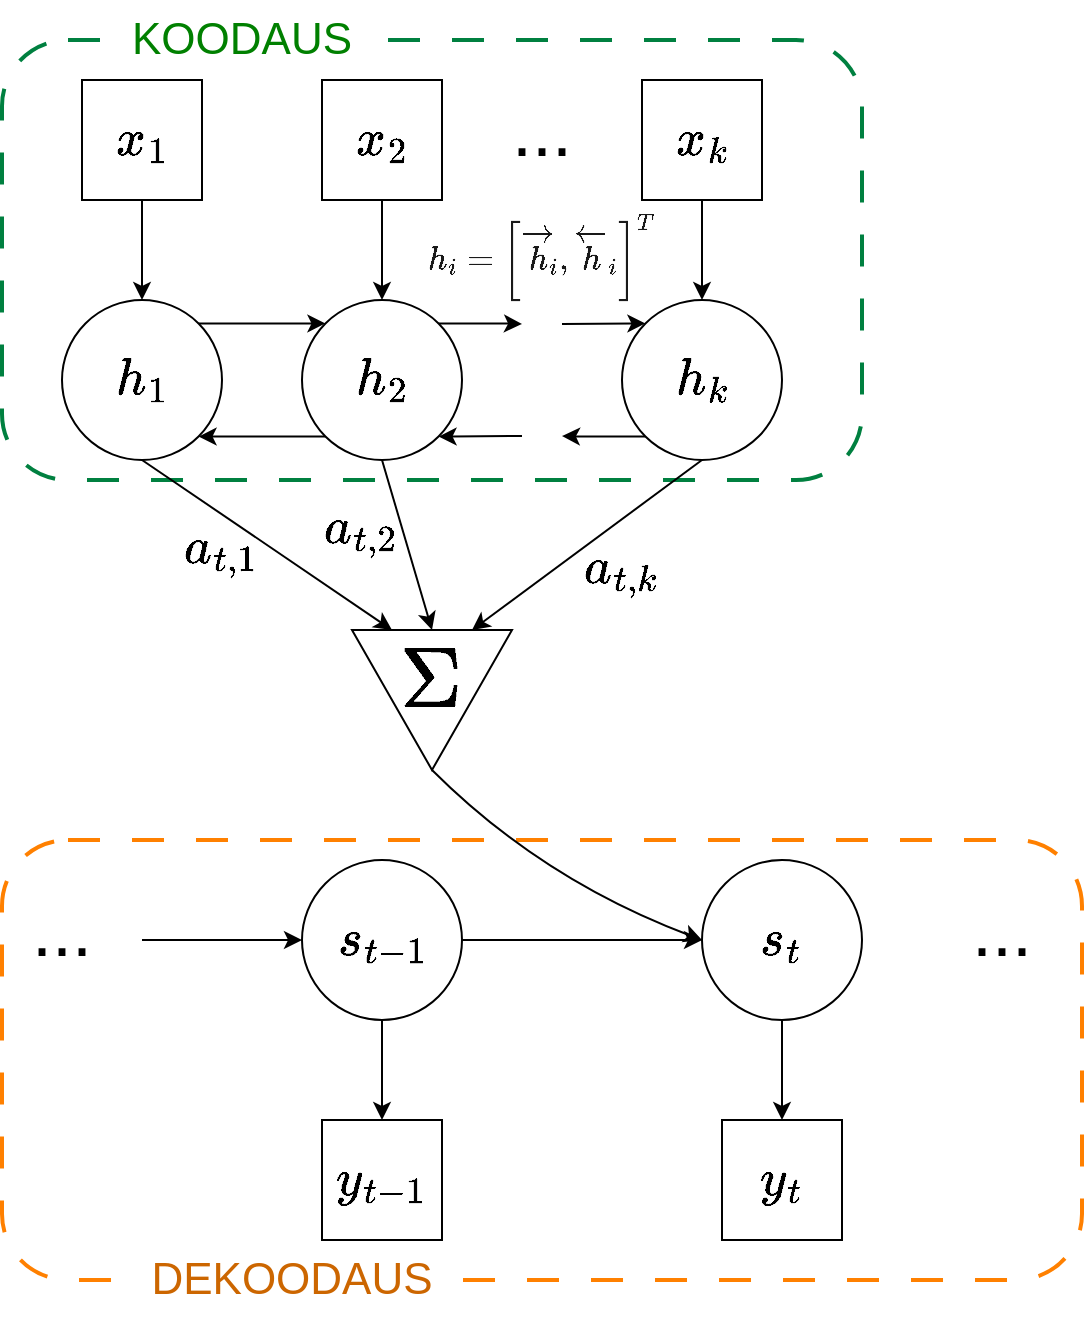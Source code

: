 <mxfile version="20.8.13" type="github">
  <diagram name="Sivu-1" id="yN03_GWLSGMEfT3TjBCk">
    <mxGraphModel dx="1434" dy="782" grid="1" gridSize="10" guides="1" tooltips="1" connect="1" arrows="1" fold="1" page="1" pageScale="1" pageWidth="827" pageHeight="1169" math="1" shadow="0">
      <root>
        <mxCell id="0" />
        <mxCell id="1" parent="0" />
        <mxCell id="dgrJLuENhJAnlbSne9Uu-64" value="" style="rounded=1;whiteSpace=wrap;html=1;dashed=1;dashPattern=8 8;strokeColor=#ff8000;strokeWidth=2;fontSize=22;fillColor=none;" parent="1" vertex="1">
          <mxGeometry x="90" y="590" width="540" height="220" as="geometry" />
        </mxCell>
        <mxCell id="dgrJLuENhJAnlbSne9Uu-67" value="DEKOODAUS" style="text;html=1;strokeColor=none;fillColor=default;align=center;verticalAlign=middle;whiteSpace=wrap;rounded=0;fontSize=22;fontColor=#CC6600;" parent="1" vertex="1">
          <mxGeometry x="160" y="790" width="150" height="40" as="geometry" />
        </mxCell>
        <mxCell id="dgrJLuENhJAnlbSne9Uu-61" value="" style="rounded=1;whiteSpace=wrap;html=1;fontSize=22;dashed=1;dashPattern=8 8;strokeWidth=2;strokeColor=#008040;fillColor=none;" parent="1" vertex="1">
          <mxGeometry x="90" y="190" width="430" height="220" as="geometry" />
        </mxCell>
        <mxCell id="dgrJLuENhJAnlbSne9Uu-65" value="KOODAUS" style="text;html=1;strokeColor=none;fillColor=default;align=center;verticalAlign=middle;whiteSpace=wrap;rounded=0;fontSize=22;fontColor=#008000;" parent="1" vertex="1">
          <mxGeometry x="150" y="170" width="120" height="40" as="geometry" />
        </mxCell>
        <mxCell id="dgrJLuENhJAnlbSne9Uu-13" style="edgeStyle=orthogonalEdgeStyle;rounded=0;orthogonalLoop=1;jettySize=auto;html=1;exitX=1;exitY=0.5;exitDx=0;exitDy=0;entryX=1;entryY=0.5;entryDx=0;entryDy=0;entryPerimeter=0;fontSize=22;" parent="1" source="dgrJLuENhJAnlbSne9Uu-1" target="dgrJLuENhJAnlbSne9Uu-1" edge="1">
          <mxGeometry relative="1" as="geometry" />
        </mxCell>
        <mxCell id="dgrJLuENhJAnlbSne9Uu-19" style="edgeStyle=orthogonalEdgeStyle;rounded=0;orthogonalLoop=1;jettySize=auto;html=1;exitX=1;exitY=0;exitDx=0;exitDy=0;entryX=0;entryY=0;entryDx=0;entryDy=0;fontSize=22;" parent="1" source="dgrJLuENhJAnlbSne9Uu-1" target="dgrJLuENhJAnlbSne9Uu-2" edge="1">
          <mxGeometry relative="1" as="geometry" />
        </mxCell>
        <mxCell id="dgrJLuENhJAnlbSne9Uu-1" value="" style="ellipse;whiteSpace=wrap;html=1;aspect=fixed;fontSize=22;" parent="1" vertex="1">
          <mxGeometry x="120" y="320" width="80" height="80" as="geometry" />
        </mxCell>
        <mxCell id="dgrJLuENhJAnlbSne9Uu-20" style="edgeStyle=orthogonalEdgeStyle;rounded=0;orthogonalLoop=1;jettySize=auto;html=1;exitX=0;exitY=1;exitDx=0;exitDy=0;entryX=1;entryY=1;entryDx=0;entryDy=0;fontSize=22;" parent="1" source="dgrJLuENhJAnlbSne9Uu-2" target="dgrJLuENhJAnlbSne9Uu-1" edge="1">
          <mxGeometry relative="1" as="geometry" />
        </mxCell>
        <mxCell id="dgrJLuENhJAnlbSne9Uu-21" style="edgeStyle=orthogonalEdgeStyle;rounded=0;orthogonalLoop=1;jettySize=auto;html=1;exitX=1;exitY=0;exitDx=0;exitDy=0;fontSize=22;" parent="1" source="dgrJLuENhJAnlbSne9Uu-2" edge="1">
          <mxGeometry relative="1" as="geometry">
            <mxPoint x="350" y="332" as="targetPoint" />
          </mxGeometry>
        </mxCell>
        <mxCell id="dgrJLuENhJAnlbSne9Uu-2" value="" style="ellipse;whiteSpace=wrap;html=1;aspect=fixed;fontSize=22;" parent="1" vertex="1">
          <mxGeometry x="240" y="320" width="80" height="80" as="geometry" />
        </mxCell>
        <mxCell id="dgrJLuENhJAnlbSne9Uu-29" style="edgeStyle=orthogonalEdgeStyle;rounded=0;orthogonalLoop=1;jettySize=auto;html=1;exitX=0.5;exitY=1;exitDx=0;exitDy=0;entryX=0.5;entryY=0;entryDx=0;entryDy=0;fontSize=36;" parent="1" source="dgrJLuENhJAnlbSne9Uu-4" target="dgrJLuENhJAnlbSne9Uu-10" edge="1">
          <mxGeometry relative="1" as="geometry" />
        </mxCell>
        <mxCell id="dgrJLuENhJAnlbSne9Uu-31" style="edgeStyle=orthogonalEdgeStyle;rounded=0;orthogonalLoop=1;jettySize=auto;html=1;exitX=1;exitY=0.5;exitDx=0;exitDy=0;entryX=0;entryY=0.5;entryDx=0;entryDy=0;fontSize=36;" parent="1" source="dgrJLuENhJAnlbSne9Uu-4" target="dgrJLuENhJAnlbSne9Uu-5" edge="1">
          <mxGeometry relative="1" as="geometry" />
        </mxCell>
        <mxCell id="dgrJLuENhJAnlbSne9Uu-4" value="" style="ellipse;whiteSpace=wrap;html=1;aspect=fixed;" parent="1" vertex="1">
          <mxGeometry x="240" y="600" width="80" height="80" as="geometry" />
        </mxCell>
        <mxCell id="dgrJLuENhJAnlbSne9Uu-30" style="edgeStyle=orthogonalEdgeStyle;rounded=0;orthogonalLoop=1;jettySize=auto;html=1;exitX=0.5;exitY=1;exitDx=0;exitDy=0;entryX=0.5;entryY=0;entryDx=0;entryDy=0;fontSize=36;" parent="1" source="dgrJLuENhJAnlbSne9Uu-5" target="dgrJLuENhJAnlbSne9Uu-9" edge="1">
          <mxGeometry relative="1" as="geometry" />
        </mxCell>
        <mxCell id="dgrJLuENhJAnlbSne9Uu-5" value="" style="ellipse;whiteSpace=wrap;html=1;aspect=fixed;" parent="1" vertex="1">
          <mxGeometry x="440" y="600" width="80" height="80" as="geometry" />
        </mxCell>
        <mxCell id="dgrJLuENhJAnlbSne9Uu-11" style="edgeStyle=orthogonalEdgeStyle;rounded=0;orthogonalLoop=1;jettySize=auto;html=1;exitX=0.5;exitY=1;exitDx=0;exitDy=0;entryX=0.5;entryY=0;entryDx=0;entryDy=0;fontSize=22;" parent="1" source="dgrJLuENhJAnlbSne9Uu-7" target="dgrJLuENhJAnlbSne9Uu-1" edge="1">
          <mxGeometry relative="1" as="geometry" />
        </mxCell>
        <mxCell id="dgrJLuENhJAnlbSne9Uu-7" value="" style="whiteSpace=wrap;html=1;aspect=fixed;fontSize=22;" parent="1" vertex="1">
          <mxGeometry x="130" y="210" width="60" height="60" as="geometry" />
        </mxCell>
        <mxCell id="dgrJLuENhJAnlbSne9Uu-12" style="edgeStyle=orthogonalEdgeStyle;rounded=0;orthogonalLoop=1;jettySize=auto;html=1;exitX=0.5;exitY=1;exitDx=0;exitDy=0;entryX=0.5;entryY=0;entryDx=0;entryDy=0;fontSize=22;" parent="1" source="dgrJLuENhJAnlbSne9Uu-8" target="dgrJLuENhJAnlbSne9Uu-2" edge="1">
          <mxGeometry relative="1" as="geometry" />
        </mxCell>
        <mxCell id="dgrJLuENhJAnlbSne9Uu-8" value="" style="whiteSpace=wrap;html=1;aspect=fixed;fontSize=22;" parent="1" vertex="1">
          <mxGeometry x="250" y="210" width="60" height="60" as="geometry" />
        </mxCell>
        <mxCell id="dgrJLuENhJAnlbSne9Uu-9" value="" style="whiteSpace=wrap;html=1;aspect=fixed;fontSize=22;" parent="1" vertex="1">
          <mxGeometry x="450" y="730" width="60" height="60" as="geometry" />
        </mxCell>
        <mxCell id="dgrJLuENhJAnlbSne9Uu-10" value="" style="whiteSpace=wrap;html=1;aspect=fixed;fontSize=22;" parent="1" vertex="1">
          <mxGeometry x="250" y="730" width="60" height="60" as="geometry" />
        </mxCell>
        <mxCell id="dgrJLuENhJAnlbSne9Uu-18" style="edgeStyle=orthogonalEdgeStyle;rounded=0;orthogonalLoop=1;jettySize=auto;html=1;exitX=0.5;exitY=1;exitDx=0;exitDy=0;entryX=0.5;entryY=0;entryDx=0;entryDy=0;fontSize=22;" parent="1" source="dgrJLuENhJAnlbSne9Uu-15" target="dgrJLuENhJAnlbSne9Uu-17" edge="1">
          <mxGeometry relative="1" as="geometry" />
        </mxCell>
        <mxCell id="dgrJLuENhJAnlbSne9Uu-15" value="" style="whiteSpace=wrap;html=1;aspect=fixed;fontSize=22;" parent="1" vertex="1">
          <mxGeometry x="410" y="210" width="60" height="60" as="geometry" />
        </mxCell>
        <mxCell id="dgrJLuENhJAnlbSne9Uu-16" value="&lt;font style=&quot;font-size: 36px;&quot;&gt;...&lt;/font&gt;" style="text;html=1;strokeColor=none;fillColor=none;align=center;verticalAlign=middle;whiteSpace=wrap;rounded=0;fontSize=36;" parent="1" vertex="1">
          <mxGeometry x="330" y="220" width="60" height="30" as="geometry" />
        </mxCell>
        <mxCell id="dgrJLuENhJAnlbSne9Uu-22" style="edgeStyle=orthogonalEdgeStyle;rounded=0;orthogonalLoop=1;jettySize=auto;html=1;exitX=0;exitY=1;exitDx=0;exitDy=0;fontSize=22;" parent="1" source="dgrJLuENhJAnlbSne9Uu-17" edge="1">
          <mxGeometry relative="1" as="geometry">
            <mxPoint x="370" y="388" as="targetPoint" />
          </mxGeometry>
        </mxCell>
        <mxCell id="dgrJLuENhJAnlbSne9Uu-17" value="" style="ellipse;whiteSpace=wrap;html=1;aspect=fixed;fontSize=22;" parent="1" vertex="1">
          <mxGeometry x="400" y="320" width="80" height="80" as="geometry" />
        </mxCell>
        <mxCell id="dgrJLuENhJAnlbSne9Uu-24" value="" style="endArrow=classic;html=1;rounded=0;fontSize=22;entryX=1;entryY=1;entryDx=0;entryDy=0;" parent="1" target="dgrJLuENhJAnlbSne9Uu-2" edge="1">
          <mxGeometry width="50" height="50" relative="1" as="geometry">
            <mxPoint x="350" y="388" as="sourcePoint" />
            <mxPoint x="520" y="290" as="targetPoint" />
          </mxGeometry>
        </mxCell>
        <mxCell id="dgrJLuENhJAnlbSne9Uu-25" value="" style="endArrow=classic;html=1;rounded=0;fontSize=22;entryX=0;entryY=0;entryDx=0;entryDy=0;" parent="1" target="dgrJLuENhJAnlbSne9Uu-17" edge="1">
          <mxGeometry width="50" height="50" relative="1" as="geometry">
            <mxPoint x="370" y="332" as="sourcePoint" />
            <mxPoint x="520" y="290" as="targetPoint" />
          </mxGeometry>
        </mxCell>
        <mxCell id="dgrJLuENhJAnlbSne9Uu-27" value="" style="triangle;whiteSpace=wrap;html=1;fontSize=36;rotation=90;" parent="1" vertex="1">
          <mxGeometry x="270" y="480" width="70" height="80" as="geometry" />
        </mxCell>
        <mxCell id="dgrJLuENhJAnlbSne9Uu-33" value="" style="curved=1;endArrow=classic;html=1;rounded=0;fontSize=36;exitX=1;exitY=0.5;exitDx=0;exitDy=0;entryX=0;entryY=0.5;entryDx=0;entryDy=0;" parent="1" source="dgrJLuENhJAnlbSne9Uu-27" target="dgrJLuENhJAnlbSne9Uu-5" edge="1">
          <mxGeometry width="50" height="50" relative="1" as="geometry">
            <mxPoint x="310" y="550" as="sourcePoint" />
            <mxPoint x="610" y="500" as="targetPoint" />
            <Array as="points">
              <mxPoint x="360" y="610" />
            </Array>
          </mxGeometry>
        </mxCell>
        <mxCell id="dgrJLuENhJAnlbSne9Uu-35" value="" style="endArrow=classic;html=1;rounded=0;fontSize=36;exitX=0.5;exitY=1;exitDx=0;exitDy=0;entryX=0;entryY=0.75;entryDx=0;entryDy=0;" parent="1" source="dgrJLuENhJAnlbSne9Uu-1" target="dgrJLuENhJAnlbSne9Uu-27" edge="1">
          <mxGeometry width="50" height="50" relative="1" as="geometry">
            <mxPoint x="390" y="550" as="sourcePoint" />
            <mxPoint x="440" y="500" as="targetPoint" />
          </mxGeometry>
        </mxCell>
        <mxCell id="dgrJLuENhJAnlbSne9Uu-36" value="" style="endArrow=classic;html=1;rounded=0;fontSize=36;exitX=0.5;exitY=1;exitDx=0;exitDy=0;entryX=0;entryY=0.5;entryDx=0;entryDy=0;" parent="1" source="dgrJLuENhJAnlbSne9Uu-2" target="dgrJLuENhJAnlbSne9Uu-27" edge="1">
          <mxGeometry width="50" height="50" relative="1" as="geometry">
            <mxPoint x="390" y="550" as="sourcePoint" />
            <mxPoint x="440" y="500" as="targetPoint" />
          </mxGeometry>
        </mxCell>
        <mxCell id="dgrJLuENhJAnlbSne9Uu-37" value="" style="endArrow=classic;html=1;rounded=0;fontSize=36;exitX=0.5;exitY=1;exitDx=0;exitDy=0;entryX=0;entryY=0.25;entryDx=0;entryDy=0;" parent="1" source="dgrJLuENhJAnlbSne9Uu-17" target="dgrJLuENhJAnlbSne9Uu-27" edge="1">
          <mxGeometry width="50" height="50" relative="1" as="geometry">
            <mxPoint x="390" y="550" as="sourcePoint" />
            <mxPoint x="440" y="500" as="targetPoint" />
          </mxGeometry>
        </mxCell>
        <mxCell id="dgrJLuENhJAnlbSne9Uu-39" value="$$\Sigma$$" style="text;html=1;strokeColor=none;fillColor=none;align=center;verticalAlign=middle;whiteSpace=wrap;rounded=0;fontSize=36;" parent="1" vertex="1">
          <mxGeometry x="275" y="495" width="60" height="30" as="geometry" />
        </mxCell>
        <mxCell id="dgrJLuENhJAnlbSne9Uu-40" value="" style="endArrow=classic;html=1;rounded=0;fontSize=36;entryX=0;entryY=0.5;entryDx=0;entryDy=0;" parent="1" target="dgrJLuENhJAnlbSne9Uu-4" edge="1">
          <mxGeometry width="50" height="50" relative="1" as="geometry">
            <mxPoint x="160" y="640" as="sourcePoint" />
            <mxPoint x="440" y="500" as="targetPoint" />
          </mxGeometry>
        </mxCell>
        <mxCell id="dgrJLuENhJAnlbSne9Uu-41" value="&lt;font style=&quot;font-size: 36px;&quot;&gt;...&lt;/font&gt;" style="text;html=1;strokeColor=none;fillColor=none;align=center;verticalAlign=middle;whiteSpace=wrap;rounded=0;" parent="1" vertex="1">
          <mxGeometry x="90" y="620" width="60" height="30" as="geometry" />
        </mxCell>
        <mxCell id="dgrJLuENhJAnlbSne9Uu-42" value="&lt;font style=&quot;font-size: 36px;&quot;&gt;...&lt;/font&gt;" style="text;html=1;strokeColor=none;fillColor=none;align=center;verticalAlign=middle;whiteSpace=wrap;rounded=0;" parent="1" vertex="1">
          <mxGeometry x="560" y="620" width="60" height="30" as="geometry" />
        </mxCell>
        <mxCell id="dgrJLuENhJAnlbSne9Uu-43" value="&lt;div style=&quot;font-size: 22px;&quot;&gt;$$x_1$$&lt;/div&gt;" style="text;html=1;strokeColor=none;fillColor=none;align=center;verticalAlign=middle;whiteSpace=wrap;rounded=0;fontSize=22;" parent="1" vertex="1">
          <mxGeometry x="130" y="225" width="60" height="30" as="geometry" />
        </mxCell>
        <mxCell id="dgrJLuENhJAnlbSne9Uu-44" value="&lt;div style=&quot;font-size: 22px;&quot;&gt;$$x_2$$&lt;/div&gt;" style="text;html=1;strokeColor=none;fillColor=none;align=center;verticalAlign=middle;whiteSpace=wrap;rounded=0;fontSize=22;" parent="1" vertex="1">
          <mxGeometry x="250" y="225" width="60" height="30" as="geometry" />
        </mxCell>
        <mxCell id="dgrJLuENhJAnlbSne9Uu-45" value="&lt;div style=&quot;font-size: 22px;&quot;&gt;$$x_k$$&lt;/div&gt;" style="text;html=1;strokeColor=none;fillColor=none;align=center;verticalAlign=middle;whiteSpace=wrap;rounded=0;fontSize=22;" parent="1" vertex="1">
          <mxGeometry x="410" y="225" width="60" height="30" as="geometry" />
        </mxCell>
        <mxCell id="dgrJLuENhJAnlbSne9Uu-46" value="&lt;div style=&quot;font-size: 22px;&quot;&gt;$$y_{t-1}$$&lt;/div&gt;" style="text;html=1;strokeColor=none;fillColor=none;align=center;verticalAlign=middle;whiteSpace=wrap;rounded=0;fontSize=22;" parent="1" vertex="1">
          <mxGeometry x="250" y="745" width="60" height="30" as="geometry" />
        </mxCell>
        <mxCell id="dgrJLuENhJAnlbSne9Uu-47" value="&lt;div style=&quot;font-size: 22px;&quot;&gt;$$y_t$$&lt;/div&gt;" style="text;html=1;strokeColor=none;fillColor=none;align=center;verticalAlign=middle;whiteSpace=wrap;rounded=0;fontSize=22;" parent="1" vertex="1">
          <mxGeometry x="450" y="745" width="60" height="30" as="geometry" />
        </mxCell>
        <mxCell id="dgrJLuENhJAnlbSne9Uu-48" value="&lt;div style=&quot;font-size: 22px;&quot;&gt;$$h_1$$&lt;/div&gt;" style="text;html=1;strokeColor=none;fillColor=none;align=center;verticalAlign=middle;whiteSpace=wrap;rounded=0;fontSize=22;" parent="1" vertex="1">
          <mxGeometry x="130" y="345" width="60" height="30" as="geometry" />
        </mxCell>
        <mxCell id="dgrJLuENhJAnlbSne9Uu-53" value="&lt;div style=&quot;font-size: 22px;&quot;&gt;$$h_2$$&lt;/div&gt;" style="text;html=1;strokeColor=none;fillColor=none;align=center;verticalAlign=middle;whiteSpace=wrap;rounded=0;fontSize=22;" parent="1" vertex="1">
          <mxGeometry x="250" y="345" width="60" height="30" as="geometry" />
        </mxCell>
        <mxCell id="dgrJLuENhJAnlbSne9Uu-54" value="&lt;div style=&quot;font-size: 22px;&quot;&gt;$$h_k$$&lt;/div&gt;" style="text;html=1;strokeColor=none;fillColor=none;align=center;verticalAlign=middle;whiteSpace=wrap;rounded=0;fontSize=22;" parent="1" vertex="1">
          <mxGeometry x="410" y="345" width="60" height="30" as="geometry" />
        </mxCell>
        <mxCell id="dgrJLuENhJAnlbSne9Uu-55" value="&lt;div style=&quot;font-size: 22px;&quot;&gt;$$a_{t,1}$$&lt;/div&gt;" style="text;html=1;strokeColor=none;fillColor=none;align=center;verticalAlign=middle;whiteSpace=wrap;rounded=0;fontSize=22;" parent="1" vertex="1">
          <mxGeometry x="170" y="430" width="60" height="30" as="geometry" />
        </mxCell>
        <mxCell id="dgrJLuENhJAnlbSne9Uu-56" value="&lt;div style=&quot;font-size: 22px;&quot;&gt;$$a_{t,2}$$&lt;/div&gt;" style="text;html=1;strokeColor=none;fillColor=none;align=center;verticalAlign=middle;whiteSpace=wrap;rounded=0;fontSize=22;" parent="1" vertex="1">
          <mxGeometry x="240" y="420" width="60" height="30" as="geometry" />
        </mxCell>
        <mxCell id="dgrJLuENhJAnlbSne9Uu-57" value="&lt;div style=&quot;font-size: 22px;&quot;&gt;$$a_{t,k}$$&lt;/div&gt;" style="text;html=1;strokeColor=none;fillColor=none;align=center;verticalAlign=middle;whiteSpace=wrap;rounded=0;fontSize=22;" parent="1" vertex="1">
          <mxGeometry x="370" y="440" width="60" height="30" as="geometry" />
        </mxCell>
        <mxCell id="dgrJLuENhJAnlbSne9Uu-58" value="&lt;div style=&quot;font-size: 22px;&quot;&gt;$$s_{t-1}$$&lt;/div&gt;" style="text;html=1;strokeColor=none;fillColor=none;align=center;verticalAlign=middle;whiteSpace=wrap;rounded=0;fontSize=22;" parent="1" vertex="1">
          <mxGeometry x="250" y="625" width="60" height="30" as="geometry" />
        </mxCell>
        <mxCell id="dgrJLuENhJAnlbSne9Uu-59" value="&lt;div style=&quot;font-size: 22px;&quot;&gt;$$s_{t-1}$$&lt;/div&gt;" style="text;html=1;strokeColor=none;fillColor=none;align=center;verticalAlign=middle;whiteSpace=wrap;rounded=0;fontSize=22;" parent="1" vertex="1">
          <mxGeometry x="250" y="625" width="60" height="30" as="geometry" />
        </mxCell>
        <mxCell id="dgrJLuENhJAnlbSne9Uu-60" value="&lt;div style=&quot;font-size: 22px;&quot;&gt;$$s_{t}$$&lt;/div&gt;" style="text;html=1;strokeColor=none;fillColor=none;align=center;verticalAlign=middle;whiteSpace=wrap;rounded=0;fontSize=22;" parent="1" vertex="1">
          <mxGeometry x="450" y="625" width="60" height="30" as="geometry" />
        </mxCell>
        <mxCell id="Pj8kKhnzpt524vXjF_SM-3" value="&lt;br style=&quot;font-size: 14px;&quot;&gt;&lt;div style=&quot;font-size: 14px;&quot;&gt;&lt;font style=&quot;font-size: 14px;&quot;&gt;$$ h_i= \left[&amp;nbsp; \ \overrightarrow h_i , \overleftarrow h_i \right]^T$$&lt;/font&gt;&lt;/div&gt;" style="text;html=1;strokeColor=none;fillColor=none;align=center;verticalAlign=middle;whiteSpace=wrap;rounded=0;fontSize=14;fontColor=#1A1A1A;" vertex="1" parent="1">
          <mxGeometry x="320" y="250" width="80" height="80" as="geometry" />
        </mxCell>
      </root>
    </mxGraphModel>
  </diagram>
</mxfile>
